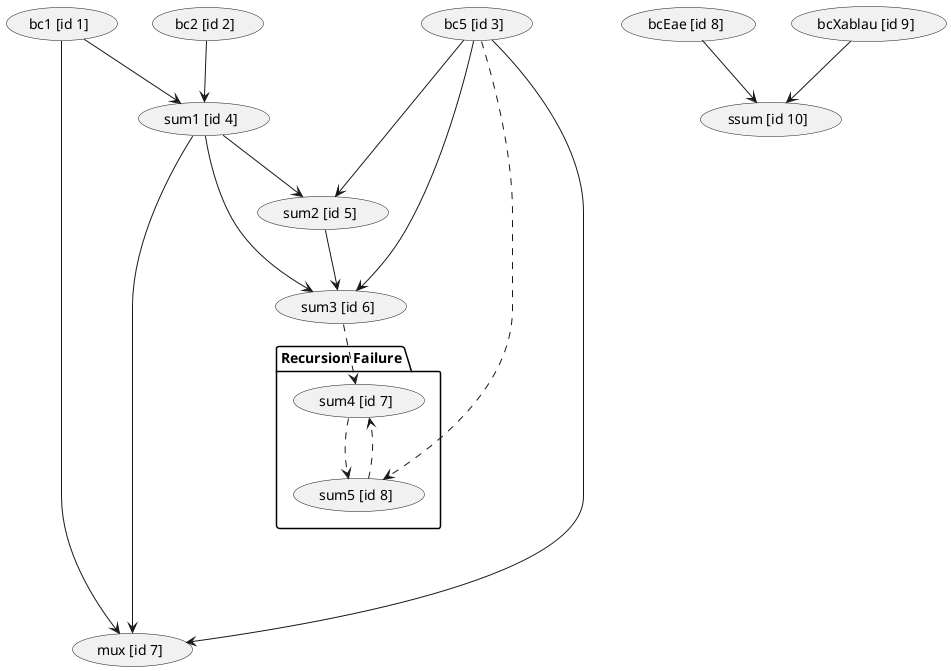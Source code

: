 @startuml

package "Recursion Failure" {
    usecase (sum4 [id 7]) as sum4
    usecase (sum5 [id 8]) as sum5
}

usecase (bc1 [id 1])  as bc1
usecase (bc2 [id 2])  as bc2
usecase (bc5 [id 3])  as bc5
usecase (sum1 [id 4]) as sum1
usecase (sum2 [id 5]) as sum2
usecase (sum3 [id 6]) as sum3

usecase (mux [id 7]) as mux

bc1 --> sum1
bc2 --> sum1

sum1 --> sum2
bc5 ---> sum2

sum1 ---> sum3
sum2 --> sum3
bc5 ----> sum3

sum3 ..> sum4
sum5 ..> sum4

sum4 ..> sum5
bc5 ..> sum5

bc5 --------> mux
bc1 --> mux
sum1 ------> mux

usecase (bcEae [id 8])  as bcEae
usecase (bcXablau [id 9])  as bcXablau
usecase (ssum [id 10])  as ssum

bcEae --> ssum
bcXablau --> ssum

@enduml
